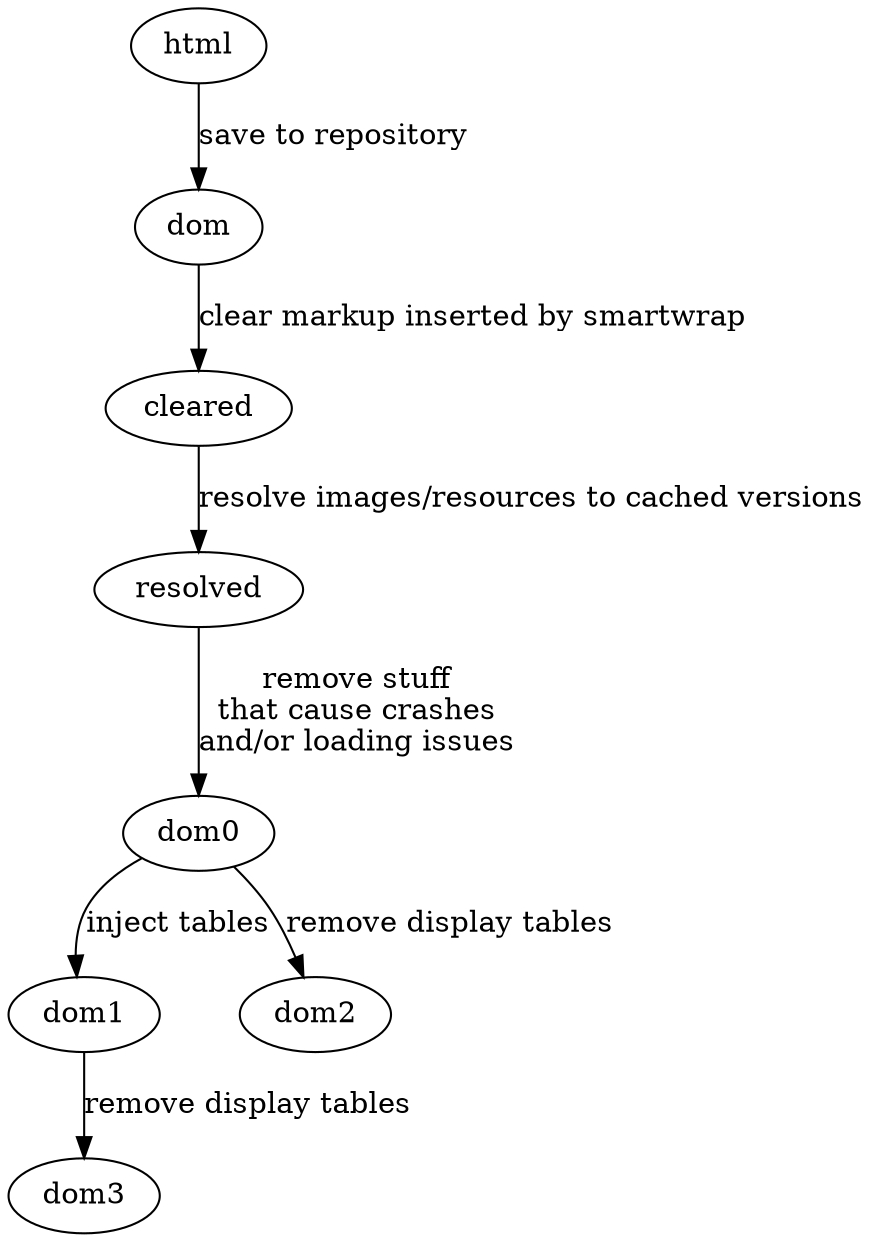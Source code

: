 digraph G {
	html -> dom [ label="save to repository" ];
	dom -> cleared [ label="clear markup inserted by smartwrap" ];
	cleared -> resolved [ label="resolve images/resources to cached versions" ];	
	resolved -> dom0 [ label="remove stuff\nthat cause crashes\nand/or loading issues" ];
	dom0 -> dom1 [ label="inject tables" ];
	dom1 -> dom3 [ label="remove display tables" ];
	dom0 -> dom2 [ label="remove display tables" ];
	
}
